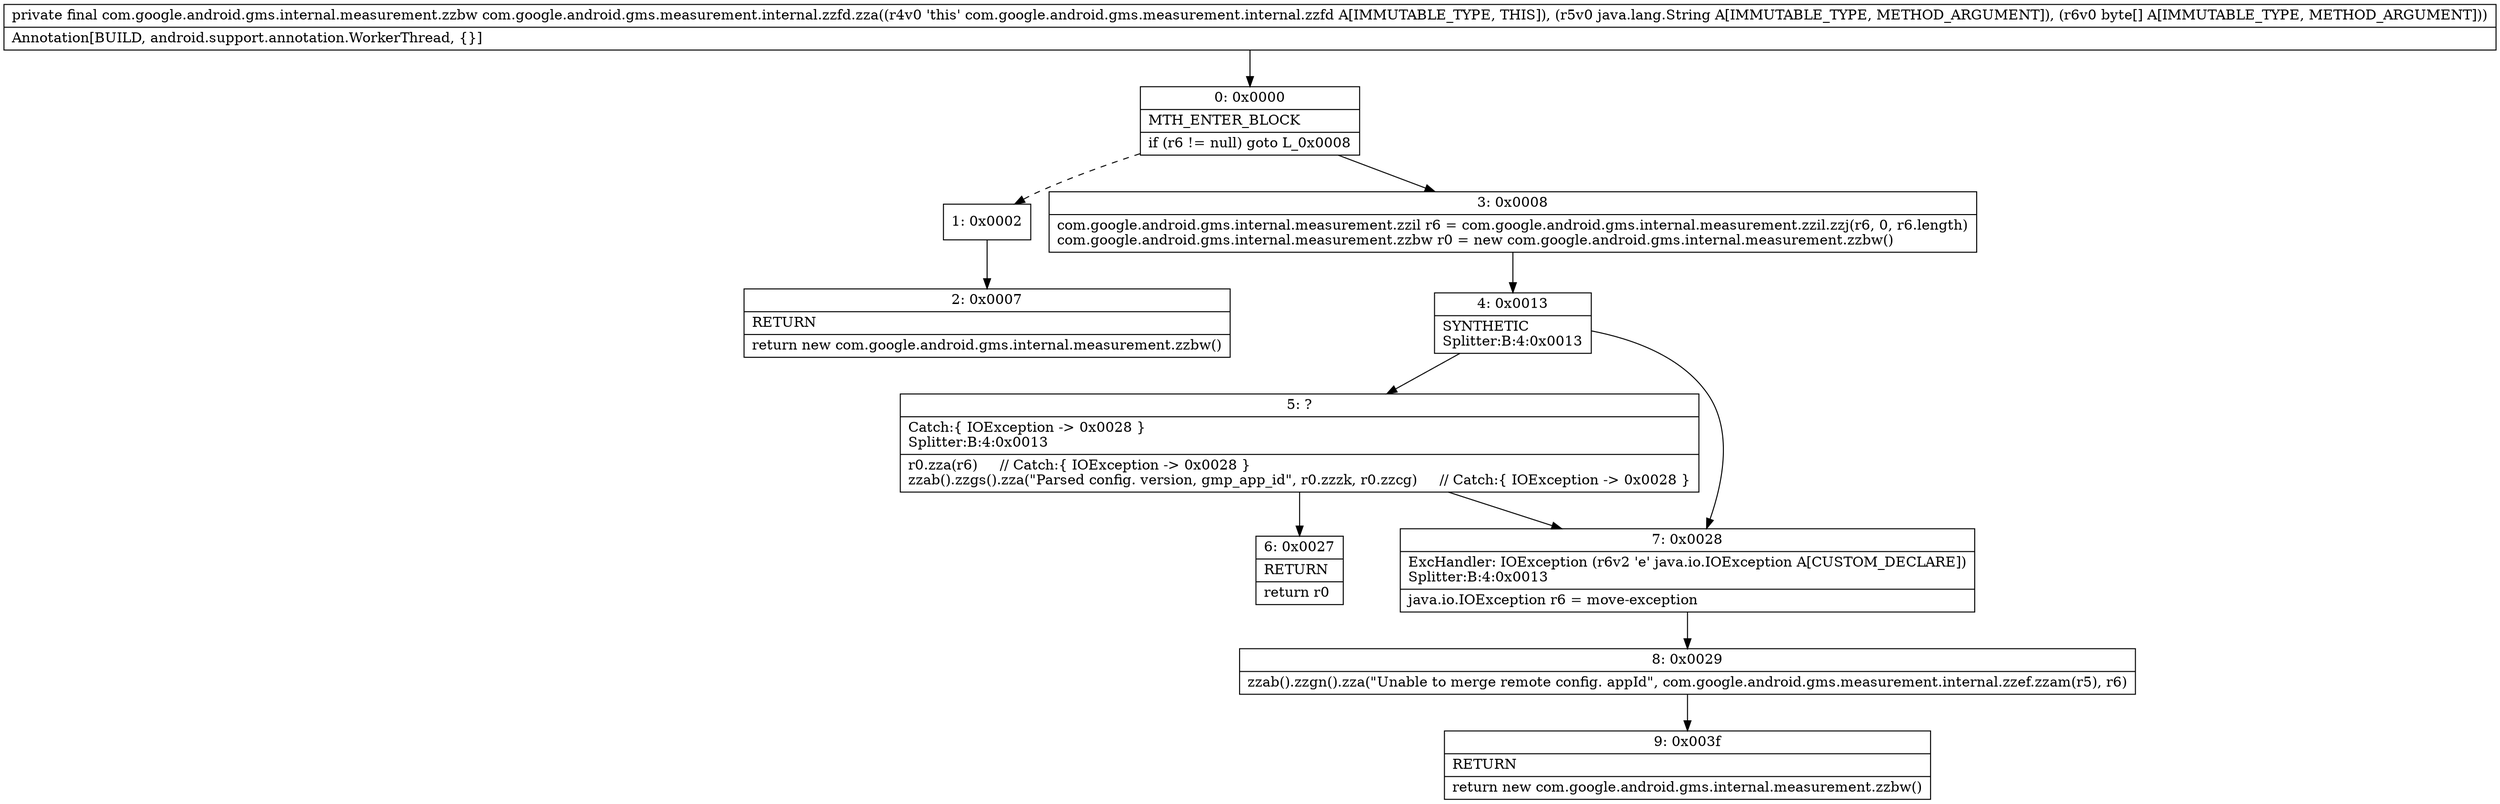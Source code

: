 digraph "CFG forcom.google.android.gms.measurement.internal.zzfd.zza(Ljava\/lang\/String;[B)Lcom\/google\/android\/gms\/internal\/measurement\/zzbw;" {
Node_0 [shape=record,label="{0\:\ 0x0000|MTH_ENTER_BLOCK\l|if (r6 != null) goto L_0x0008\l}"];
Node_1 [shape=record,label="{1\:\ 0x0002}"];
Node_2 [shape=record,label="{2\:\ 0x0007|RETURN\l|return new com.google.android.gms.internal.measurement.zzbw()\l}"];
Node_3 [shape=record,label="{3\:\ 0x0008|com.google.android.gms.internal.measurement.zzil r6 = com.google.android.gms.internal.measurement.zzil.zzj(r6, 0, r6.length)\lcom.google.android.gms.internal.measurement.zzbw r0 = new com.google.android.gms.internal.measurement.zzbw()\l}"];
Node_4 [shape=record,label="{4\:\ 0x0013|SYNTHETIC\lSplitter:B:4:0x0013\l}"];
Node_5 [shape=record,label="{5\:\ ?|Catch:\{ IOException \-\> 0x0028 \}\lSplitter:B:4:0x0013\l|r0.zza(r6)     \/\/ Catch:\{ IOException \-\> 0x0028 \}\lzzab().zzgs().zza(\"Parsed config. version, gmp_app_id\", r0.zzzk, r0.zzcg)     \/\/ Catch:\{ IOException \-\> 0x0028 \}\l}"];
Node_6 [shape=record,label="{6\:\ 0x0027|RETURN\l|return r0\l}"];
Node_7 [shape=record,label="{7\:\ 0x0028|ExcHandler: IOException (r6v2 'e' java.io.IOException A[CUSTOM_DECLARE])\lSplitter:B:4:0x0013\l|java.io.IOException r6 = move\-exception\l}"];
Node_8 [shape=record,label="{8\:\ 0x0029|zzab().zzgn().zza(\"Unable to merge remote config. appId\", com.google.android.gms.measurement.internal.zzef.zzam(r5), r6)\l}"];
Node_9 [shape=record,label="{9\:\ 0x003f|RETURN\l|return new com.google.android.gms.internal.measurement.zzbw()\l}"];
MethodNode[shape=record,label="{private final com.google.android.gms.internal.measurement.zzbw com.google.android.gms.measurement.internal.zzfd.zza((r4v0 'this' com.google.android.gms.measurement.internal.zzfd A[IMMUTABLE_TYPE, THIS]), (r5v0 java.lang.String A[IMMUTABLE_TYPE, METHOD_ARGUMENT]), (r6v0 byte[] A[IMMUTABLE_TYPE, METHOD_ARGUMENT]))  | Annotation[BUILD, android.support.annotation.WorkerThread, \{\}]\l}"];
MethodNode -> Node_0;
Node_0 -> Node_1[style=dashed];
Node_0 -> Node_3;
Node_1 -> Node_2;
Node_3 -> Node_4;
Node_4 -> Node_5;
Node_4 -> Node_7;
Node_5 -> Node_6;
Node_5 -> Node_7;
Node_7 -> Node_8;
Node_8 -> Node_9;
}

